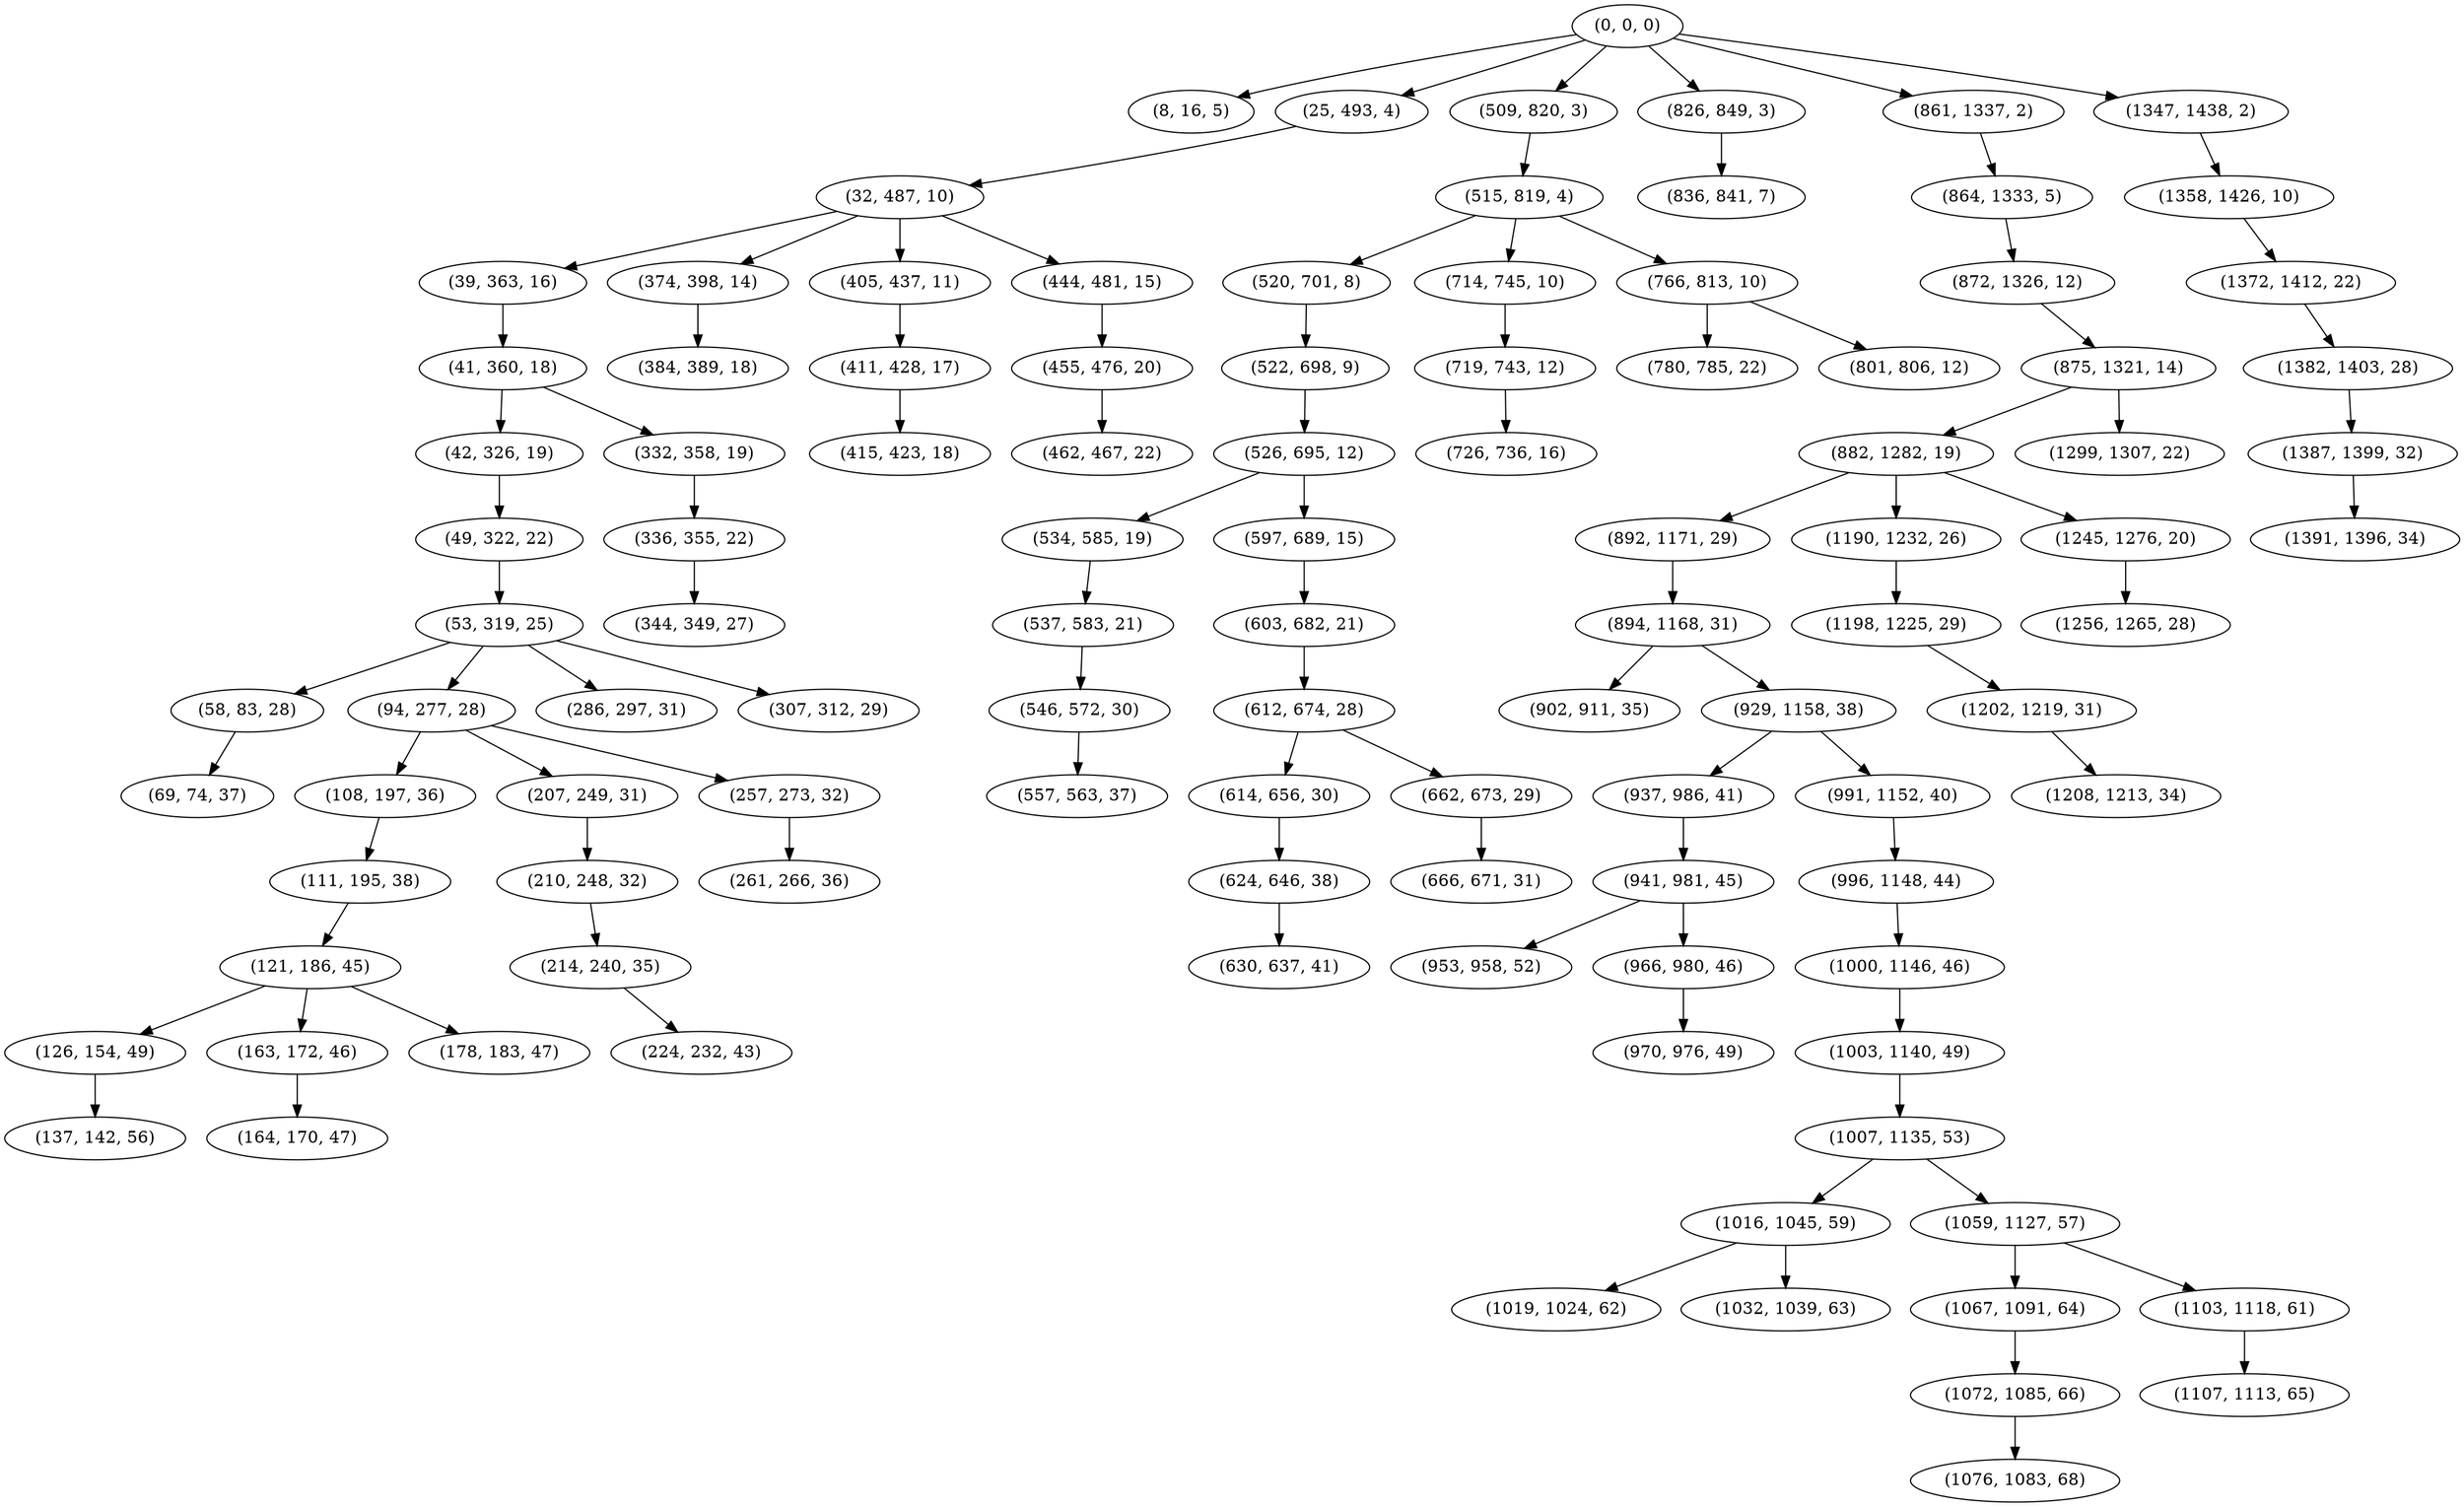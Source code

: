 digraph tree {
    "(0, 0, 0)";
    "(8, 16, 5)";
    "(25, 493, 4)";
    "(32, 487, 10)";
    "(39, 363, 16)";
    "(41, 360, 18)";
    "(42, 326, 19)";
    "(49, 322, 22)";
    "(53, 319, 25)";
    "(58, 83, 28)";
    "(69, 74, 37)";
    "(94, 277, 28)";
    "(108, 197, 36)";
    "(111, 195, 38)";
    "(121, 186, 45)";
    "(126, 154, 49)";
    "(137, 142, 56)";
    "(163, 172, 46)";
    "(164, 170, 47)";
    "(178, 183, 47)";
    "(207, 249, 31)";
    "(210, 248, 32)";
    "(214, 240, 35)";
    "(224, 232, 43)";
    "(257, 273, 32)";
    "(261, 266, 36)";
    "(286, 297, 31)";
    "(307, 312, 29)";
    "(332, 358, 19)";
    "(336, 355, 22)";
    "(344, 349, 27)";
    "(374, 398, 14)";
    "(384, 389, 18)";
    "(405, 437, 11)";
    "(411, 428, 17)";
    "(415, 423, 18)";
    "(444, 481, 15)";
    "(455, 476, 20)";
    "(462, 467, 22)";
    "(509, 820, 3)";
    "(515, 819, 4)";
    "(520, 701, 8)";
    "(522, 698, 9)";
    "(526, 695, 12)";
    "(534, 585, 19)";
    "(537, 583, 21)";
    "(546, 572, 30)";
    "(557, 563, 37)";
    "(597, 689, 15)";
    "(603, 682, 21)";
    "(612, 674, 28)";
    "(614, 656, 30)";
    "(624, 646, 38)";
    "(630, 637, 41)";
    "(662, 673, 29)";
    "(666, 671, 31)";
    "(714, 745, 10)";
    "(719, 743, 12)";
    "(726, 736, 16)";
    "(766, 813, 10)";
    "(780, 785, 22)";
    "(801, 806, 12)";
    "(826, 849, 3)";
    "(836, 841, 7)";
    "(861, 1337, 2)";
    "(864, 1333, 5)";
    "(872, 1326, 12)";
    "(875, 1321, 14)";
    "(882, 1282, 19)";
    "(892, 1171, 29)";
    "(894, 1168, 31)";
    "(902, 911, 35)";
    "(929, 1158, 38)";
    "(937, 986, 41)";
    "(941, 981, 45)";
    "(953, 958, 52)";
    "(966, 980, 46)";
    "(970, 976, 49)";
    "(991, 1152, 40)";
    "(996, 1148, 44)";
    "(1000, 1146, 46)";
    "(1003, 1140, 49)";
    "(1007, 1135, 53)";
    "(1016, 1045, 59)";
    "(1019, 1024, 62)";
    "(1032, 1039, 63)";
    "(1059, 1127, 57)";
    "(1067, 1091, 64)";
    "(1072, 1085, 66)";
    "(1076, 1083, 68)";
    "(1103, 1118, 61)";
    "(1107, 1113, 65)";
    "(1190, 1232, 26)";
    "(1198, 1225, 29)";
    "(1202, 1219, 31)";
    "(1208, 1213, 34)";
    "(1245, 1276, 20)";
    "(1256, 1265, 28)";
    "(1299, 1307, 22)";
    "(1347, 1438, 2)";
    "(1358, 1426, 10)";
    "(1372, 1412, 22)";
    "(1382, 1403, 28)";
    "(1387, 1399, 32)";
    "(1391, 1396, 34)";
    "(0, 0, 0)" -> "(8, 16, 5)";
    "(0, 0, 0)" -> "(25, 493, 4)";
    "(0, 0, 0)" -> "(509, 820, 3)";
    "(0, 0, 0)" -> "(826, 849, 3)";
    "(0, 0, 0)" -> "(861, 1337, 2)";
    "(0, 0, 0)" -> "(1347, 1438, 2)";
    "(25, 493, 4)" -> "(32, 487, 10)";
    "(32, 487, 10)" -> "(39, 363, 16)";
    "(32, 487, 10)" -> "(374, 398, 14)";
    "(32, 487, 10)" -> "(405, 437, 11)";
    "(32, 487, 10)" -> "(444, 481, 15)";
    "(39, 363, 16)" -> "(41, 360, 18)";
    "(41, 360, 18)" -> "(42, 326, 19)";
    "(41, 360, 18)" -> "(332, 358, 19)";
    "(42, 326, 19)" -> "(49, 322, 22)";
    "(49, 322, 22)" -> "(53, 319, 25)";
    "(53, 319, 25)" -> "(58, 83, 28)";
    "(53, 319, 25)" -> "(94, 277, 28)";
    "(53, 319, 25)" -> "(286, 297, 31)";
    "(53, 319, 25)" -> "(307, 312, 29)";
    "(58, 83, 28)" -> "(69, 74, 37)";
    "(94, 277, 28)" -> "(108, 197, 36)";
    "(94, 277, 28)" -> "(207, 249, 31)";
    "(94, 277, 28)" -> "(257, 273, 32)";
    "(108, 197, 36)" -> "(111, 195, 38)";
    "(111, 195, 38)" -> "(121, 186, 45)";
    "(121, 186, 45)" -> "(126, 154, 49)";
    "(121, 186, 45)" -> "(163, 172, 46)";
    "(121, 186, 45)" -> "(178, 183, 47)";
    "(126, 154, 49)" -> "(137, 142, 56)";
    "(163, 172, 46)" -> "(164, 170, 47)";
    "(207, 249, 31)" -> "(210, 248, 32)";
    "(210, 248, 32)" -> "(214, 240, 35)";
    "(214, 240, 35)" -> "(224, 232, 43)";
    "(257, 273, 32)" -> "(261, 266, 36)";
    "(332, 358, 19)" -> "(336, 355, 22)";
    "(336, 355, 22)" -> "(344, 349, 27)";
    "(374, 398, 14)" -> "(384, 389, 18)";
    "(405, 437, 11)" -> "(411, 428, 17)";
    "(411, 428, 17)" -> "(415, 423, 18)";
    "(444, 481, 15)" -> "(455, 476, 20)";
    "(455, 476, 20)" -> "(462, 467, 22)";
    "(509, 820, 3)" -> "(515, 819, 4)";
    "(515, 819, 4)" -> "(520, 701, 8)";
    "(515, 819, 4)" -> "(714, 745, 10)";
    "(515, 819, 4)" -> "(766, 813, 10)";
    "(520, 701, 8)" -> "(522, 698, 9)";
    "(522, 698, 9)" -> "(526, 695, 12)";
    "(526, 695, 12)" -> "(534, 585, 19)";
    "(526, 695, 12)" -> "(597, 689, 15)";
    "(534, 585, 19)" -> "(537, 583, 21)";
    "(537, 583, 21)" -> "(546, 572, 30)";
    "(546, 572, 30)" -> "(557, 563, 37)";
    "(597, 689, 15)" -> "(603, 682, 21)";
    "(603, 682, 21)" -> "(612, 674, 28)";
    "(612, 674, 28)" -> "(614, 656, 30)";
    "(612, 674, 28)" -> "(662, 673, 29)";
    "(614, 656, 30)" -> "(624, 646, 38)";
    "(624, 646, 38)" -> "(630, 637, 41)";
    "(662, 673, 29)" -> "(666, 671, 31)";
    "(714, 745, 10)" -> "(719, 743, 12)";
    "(719, 743, 12)" -> "(726, 736, 16)";
    "(766, 813, 10)" -> "(780, 785, 22)";
    "(766, 813, 10)" -> "(801, 806, 12)";
    "(826, 849, 3)" -> "(836, 841, 7)";
    "(861, 1337, 2)" -> "(864, 1333, 5)";
    "(864, 1333, 5)" -> "(872, 1326, 12)";
    "(872, 1326, 12)" -> "(875, 1321, 14)";
    "(875, 1321, 14)" -> "(882, 1282, 19)";
    "(875, 1321, 14)" -> "(1299, 1307, 22)";
    "(882, 1282, 19)" -> "(892, 1171, 29)";
    "(882, 1282, 19)" -> "(1190, 1232, 26)";
    "(882, 1282, 19)" -> "(1245, 1276, 20)";
    "(892, 1171, 29)" -> "(894, 1168, 31)";
    "(894, 1168, 31)" -> "(902, 911, 35)";
    "(894, 1168, 31)" -> "(929, 1158, 38)";
    "(929, 1158, 38)" -> "(937, 986, 41)";
    "(929, 1158, 38)" -> "(991, 1152, 40)";
    "(937, 986, 41)" -> "(941, 981, 45)";
    "(941, 981, 45)" -> "(953, 958, 52)";
    "(941, 981, 45)" -> "(966, 980, 46)";
    "(966, 980, 46)" -> "(970, 976, 49)";
    "(991, 1152, 40)" -> "(996, 1148, 44)";
    "(996, 1148, 44)" -> "(1000, 1146, 46)";
    "(1000, 1146, 46)" -> "(1003, 1140, 49)";
    "(1003, 1140, 49)" -> "(1007, 1135, 53)";
    "(1007, 1135, 53)" -> "(1016, 1045, 59)";
    "(1007, 1135, 53)" -> "(1059, 1127, 57)";
    "(1016, 1045, 59)" -> "(1019, 1024, 62)";
    "(1016, 1045, 59)" -> "(1032, 1039, 63)";
    "(1059, 1127, 57)" -> "(1067, 1091, 64)";
    "(1059, 1127, 57)" -> "(1103, 1118, 61)";
    "(1067, 1091, 64)" -> "(1072, 1085, 66)";
    "(1072, 1085, 66)" -> "(1076, 1083, 68)";
    "(1103, 1118, 61)" -> "(1107, 1113, 65)";
    "(1190, 1232, 26)" -> "(1198, 1225, 29)";
    "(1198, 1225, 29)" -> "(1202, 1219, 31)";
    "(1202, 1219, 31)" -> "(1208, 1213, 34)";
    "(1245, 1276, 20)" -> "(1256, 1265, 28)";
    "(1347, 1438, 2)" -> "(1358, 1426, 10)";
    "(1358, 1426, 10)" -> "(1372, 1412, 22)";
    "(1372, 1412, 22)" -> "(1382, 1403, 28)";
    "(1382, 1403, 28)" -> "(1387, 1399, 32)";
    "(1387, 1399, 32)" -> "(1391, 1396, 34)";
}
